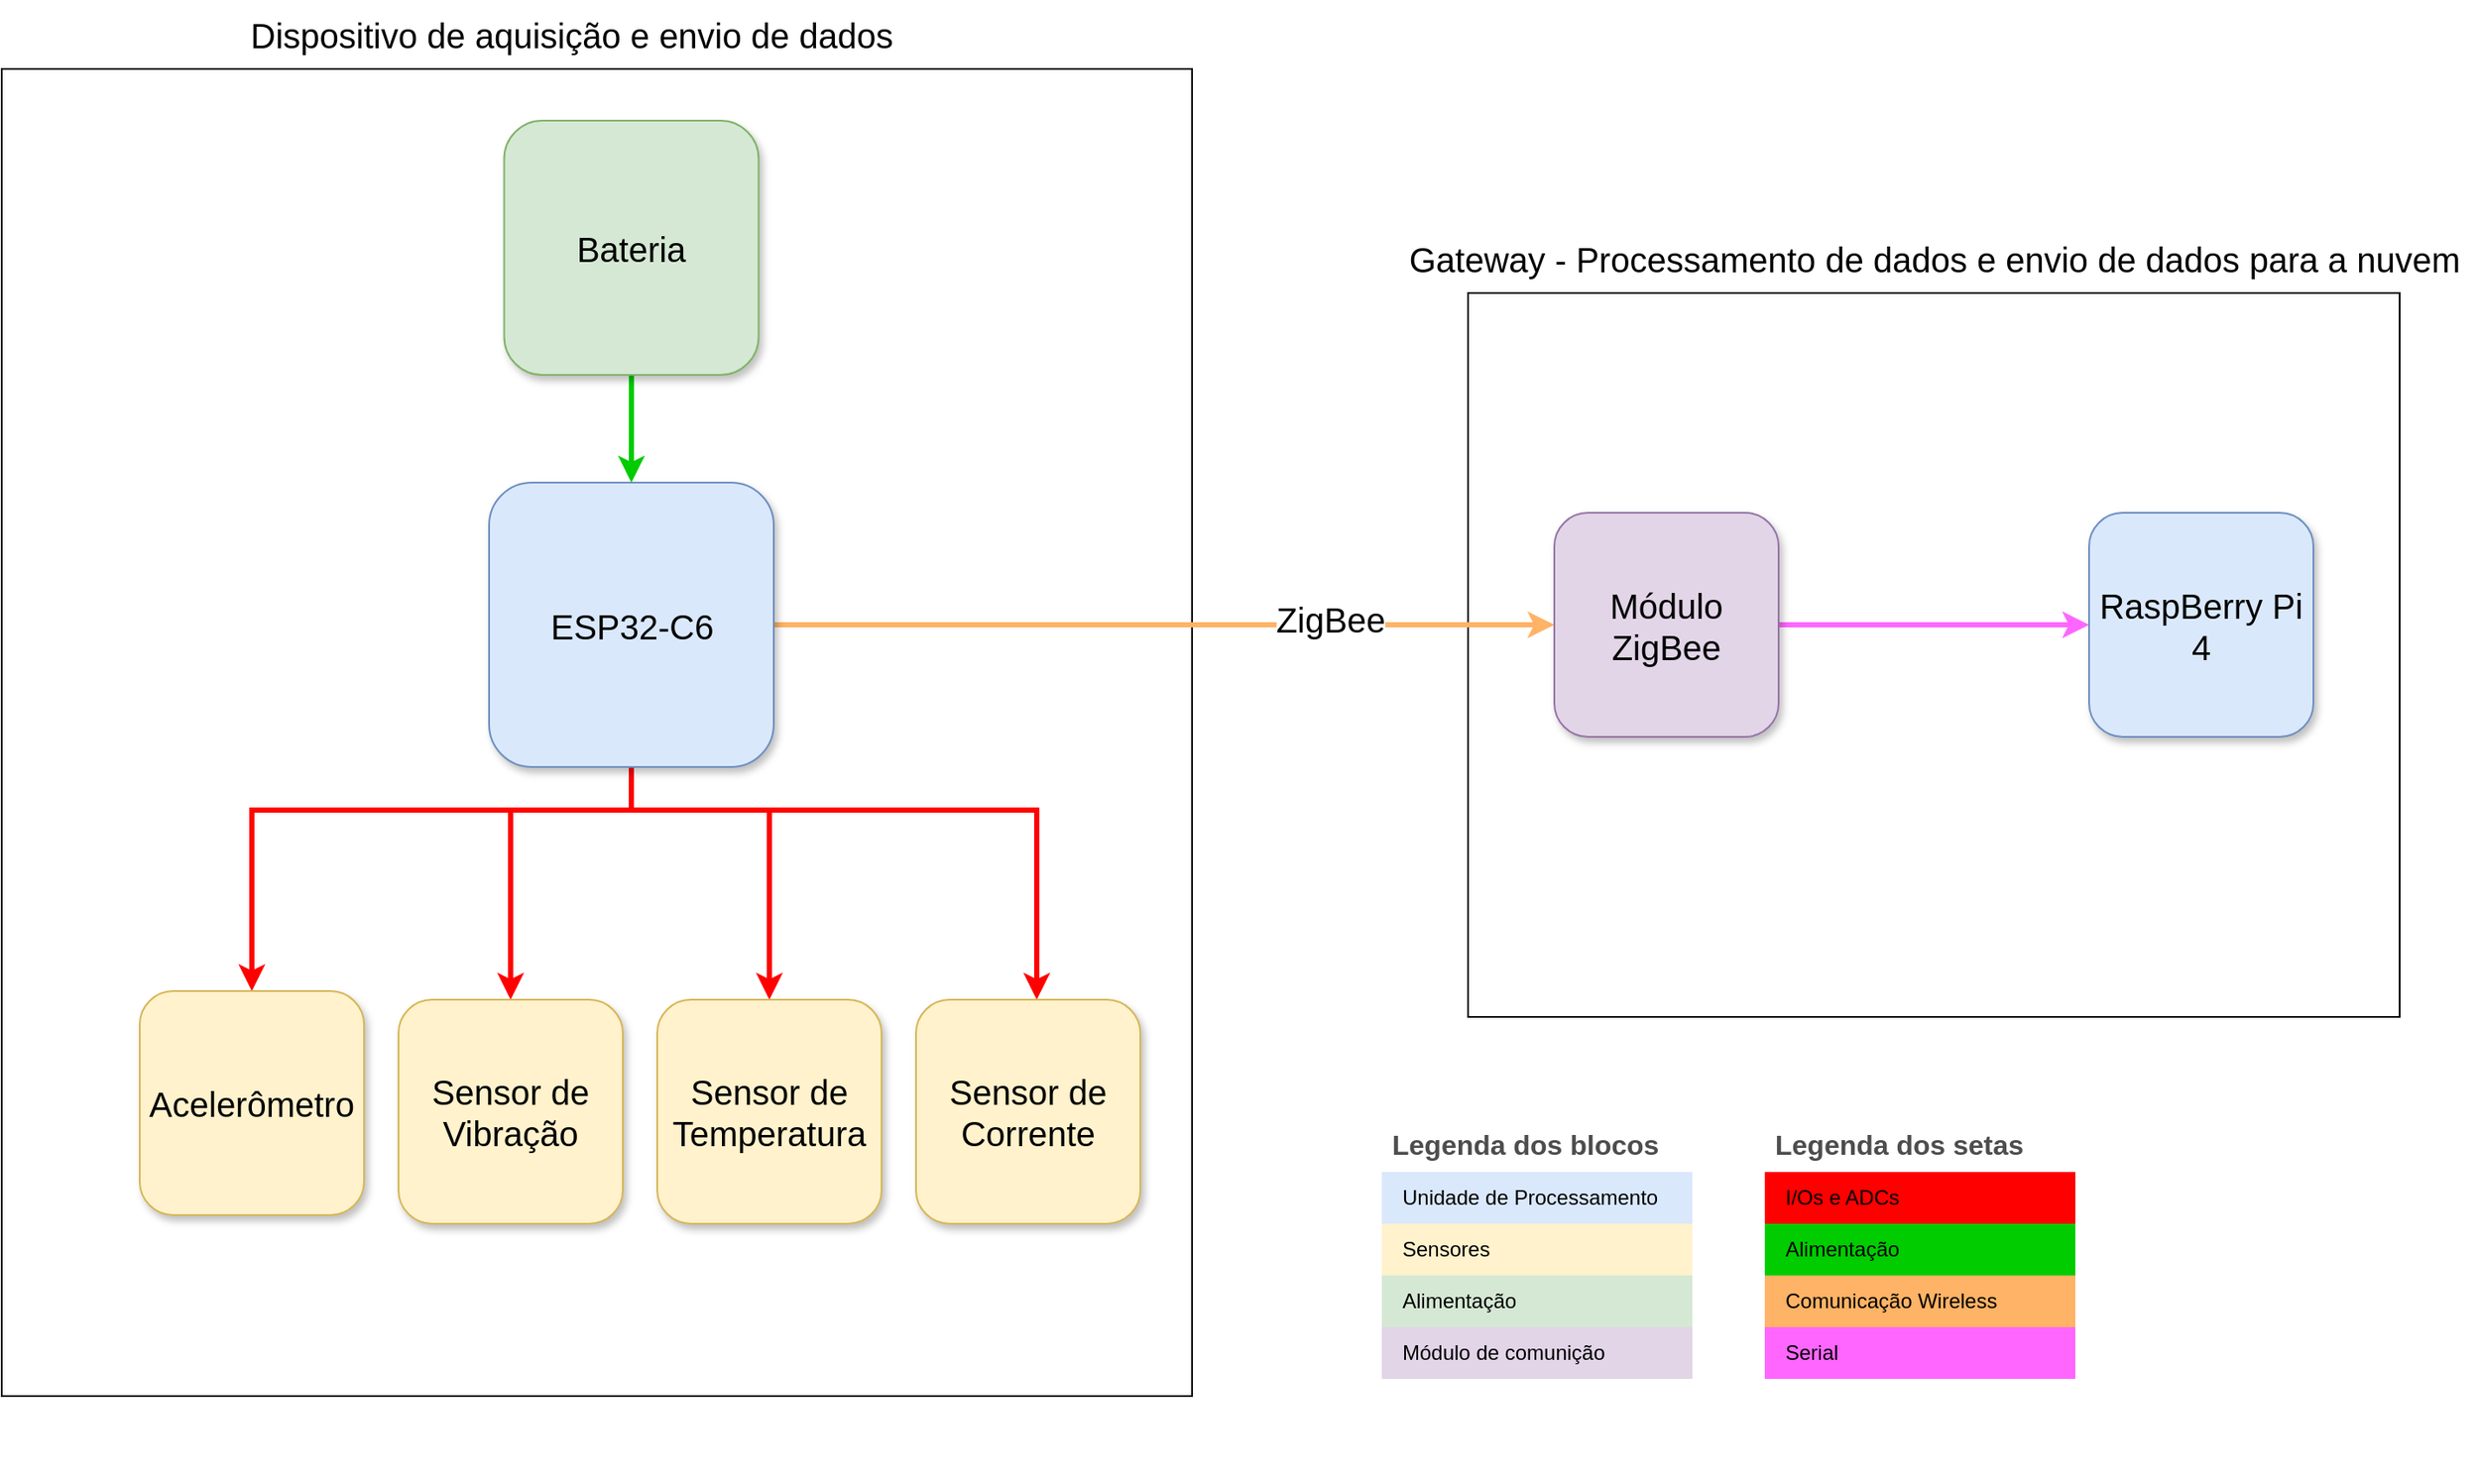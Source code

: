 <mxfile version="24.9.1">
  <diagram name="Página-1" id="m8YN689CG0HlBTjerkQe">
    <mxGraphModel dx="443" dy="451" grid="1" gridSize="10" guides="1" tooltips="1" connect="1" arrows="1" fold="1" page="1" pageScale="1" pageWidth="1654" pageHeight="1169" math="0" shadow="0">
      <root>
        <mxCell id="0" />
        <mxCell id="1" parent="0" />
        <mxCell id="QbODKCUuGm-Ro05Sl4S0-20" value="" style="rounded=0;whiteSpace=wrap;html=1;fillColor=none;" parent="1" vertex="1">
          <mxGeometry x="860" y="180" width="540" height="420" as="geometry" />
        </mxCell>
        <mxCell id="QbODKCUuGm-Ro05Sl4S0-13" value="" style="rounded=0;whiteSpace=wrap;html=1;fillColor=none;" parent="1" vertex="1">
          <mxGeometry x="10" y="50" width="690" height="770" as="geometry" />
        </mxCell>
        <mxCell id="QbODKCUuGm-Ro05Sl4S0-11" style="edgeStyle=orthogonalEdgeStyle;rounded=0;orthogonalLoop=1;jettySize=auto;html=1;entryX=0;entryY=0.5;entryDx=0;entryDy=0;strokeColor=#FFB366;strokeWidth=3;" parent="1" source="QbODKCUuGm-Ro05Sl4S0-1" target="QbODKCUuGm-Ro05Sl4S0-17" edge="1">
          <mxGeometry relative="1" as="geometry">
            <mxPoint x="1100" y="372.5" as="targetPoint" />
          </mxGeometry>
        </mxCell>
        <mxCell id="QbODKCUuGm-Ro05Sl4S0-12" value="&lt;font style=&quot;font-size: 20px;&quot;&gt;ZigBee&lt;/font&gt;" style="edgeLabel;html=1;align=center;verticalAlign=middle;resizable=0;points=[];" parent="QbODKCUuGm-Ro05Sl4S0-11" vertex="1" connectable="0">
          <mxGeometry x="-0.02" y="4" relative="1" as="geometry">
            <mxPoint x="101" as="offset" />
          </mxGeometry>
        </mxCell>
        <mxCell id="QbODKCUuGm-Ro05Sl4S0-16" style="edgeStyle=orthogonalEdgeStyle;rounded=0;orthogonalLoop=1;jettySize=auto;html=1;strokeWidth=3;strokeColor=#FF0000;" parent="1" source="QbODKCUuGm-Ro05Sl4S0-1" target="QbODKCUuGm-Ro05Sl4S0-5" edge="1">
          <mxGeometry relative="1" as="geometry">
            <Array as="points">
              <mxPoint x="375" y="480" />
              <mxPoint x="610" y="480" />
            </Array>
          </mxGeometry>
        </mxCell>
        <mxCell id="0mi3kjGNV3fazmBhyLC1-1" style="edgeStyle=orthogonalEdgeStyle;rounded=0;orthogonalLoop=1;jettySize=auto;html=1;strokeWidth=3;strokeColor=#FF0000;" edge="1" parent="1" source="QbODKCUuGm-Ro05Sl4S0-1" target="QbODKCUuGm-Ro05Sl4S0-4">
          <mxGeometry relative="1" as="geometry">
            <Array as="points">
              <mxPoint x="375" y="480" />
              <mxPoint x="455" y="480" />
            </Array>
          </mxGeometry>
        </mxCell>
        <mxCell id="0mi3kjGNV3fazmBhyLC1-3" style="edgeStyle=orthogonalEdgeStyle;rounded=0;orthogonalLoop=1;jettySize=auto;html=1;strokeWidth=3;strokeColor=#FF0000;" edge="1" parent="1" source="QbODKCUuGm-Ro05Sl4S0-1" target="QbODKCUuGm-Ro05Sl4S0-2">
          <mxGeometry relative="1" as="geometry">
            <Array as="points">
              <mxPoint x="375" y="480" />
              <mxPoint x="305" y="480" />
            </Array>
          </mxGeometry>
        </mxCell>
        <mxCell id="0mi3kjGNV3fazmBhyLC1-5" style="edgeStyle=orthogonalEdgeStyle;rounded=0;orthogonalLoop=1;jettySize=auto;html=1;strokeWidth=3;strokeColor=#FF0000;" edge="1" parent="1" source="QbODKCUuGm-Ro05Sl4S0-1" target="0mi3kjGNV3fazmBhyLC1-4">
          <mxGeometry relative="1" as="geometry">
            <Array as="points">
              <mxPoint x="375" y="480" />
              <mxPoint x="155" y="480" />
            </Array>
          </mxGeometry>
        </mxCell>
        <mxCell id="QbODKCUuGm-Ro05Sl4S0-1" value="&lt;font style=&quot;font-size: 20px;&quot;&gt;ESP32-C6&lt;/font&gt;" style="whiteSpace=wrap;html=1;aspect=fixed;rounded=1;fillColor=#dae8fc;strokeColor=#6c8ebf;shadow=1;" parent="1" vertex="1">
          <mxGeometry x="292.5" y="290" width="165" height="165" as="geometry" />
        </mxCell>
        <mxCell id="QbODKCUuGm-Ro05Sl4S0-2" value="&lt;font style=&quot;font-size: 20px;&quot;&gt;Sensor de Vibração&lt;/font&gt;" style="whiteSpace=wrap;html=1;aspect=fixed;rounded=1;fillColor=#fff2cc;strokeColor=#d6b656;shadow=1;" parent="1" vertex="1">
          <mxGeometry x="240" y="590" width="130" height="130" as="geometry" />
        </mxCell>
        <mxCell id="QbODKCUuGm-Ro05Sl4S0-4" value="&lt;font style=&quot;font-size: 20px;&quot;&gt;Sensor de Temperatura&lt;/font&gt;" style="whiteSpace=wrap;html=1;aspect=fixed;rounded=1;fillColor=#fff2cc;strokeColor=#d6b656;shadow=1;" parent="1" vertex="1">
          <mxGeometry x="390" y="590" width="130" height="130" as="geometry" />
        </mxCell>
        <mxCell id="QbODKCUuGm-Ro05Sl4S0-5" value="&lt;font style=&quot;font-size: 20px;&quot;&gt;Sensor de Corrente&lt;/font&gt;" style="whiteSpace=wrap;html=1;aspect=fixed;rounded=1;fillColor=#fff2cc;strokeColor=#d6b656;shadow=1;" parent="1" vertex="1">
          <mxGeometry x="540" y="590" width="130" height="130" as="geometry" />
        </mxCell>
        <mxCell id="QbODKCUuGm-Ro05Sl4S0-9" value="" style="edgeStyle=orthogonalEdgeStyle;rounded=0;orthogonalLoop=1;jettySize=auto;html=1;strokeWidth=3;strokeColor=#00CC00;" parent="1" source="QbODKCUuGm-Ro05Sl4S0-8" target="QbODKCUuGm-Ro05Sl4S0-1" edge="1">
          <mxGeometry relative="1" as="geometry" />
        </mxCell>
        <mxCell id="QbODKCUuGm-Ro05Sl4S0-8" value="&lt;font style=&quot;font-size: 20px;&quot;&gt;Bateria&lt;/font&gt;" style="whiteSpace=wrap;html=1;aspect=fixed;rounded=1;fillColor=#d5e8d4;strokeColor=#82b366;shadow=1;" parent="1" vertex="1">
          <mxGeometry x="301.25" y="80" width="147.5" height="147.5" as="geometry" />
        </mxCell>
        <mxCell id="QbODKCUuGm-Ro05Sl4S0-15" value="&lt;font style=&quot;font-size: 20px;&quot;&gt;Dispositivo de aquisição e envio de dados&lt;/font&gt;" style="text;html=1;align=center;verticalAlign=middle;resizable=0;points=[];autosize=1;strokeColor=none;fillColor=none;" parent="1" vertex="1">
          <mxGeometry x="140" y="10" width="400" height="40" as="geometry" />
        </mxCell>
        <mxCell id="QbODKCUuGm-Ro05Sl4S0-19" value="" style="edgeStyle=orthogonalEdgeStyle;rounded=0;orthogonalLoop=1;jettySize=auto;html=1;strokeWidth=3;strokeColor=#FF66FF;" parent="1" source="QbODKCUuGm-Ro05Sl4S0-17" target="QbODKCUuGm-Ro05Sl4S0-18" edge="1">
          <mxGeometry relative="1" as="geometry" />
        </mxCell>
        <mxCell id="QbODKCUuGm-Ro05Sl4S0-17" value="&lt;font style=&quot;font-size: 20px;&quot;&gt;Módulo ZigBee&lt;/font&gt;" style="whiteSpace=wrap;html=1;aspect=fixed;rounded=1;fillColor=#e1d5e7;strokeColor=#9673a6;shadow=1;" parent="1" vertex="1">
          <mxGeometry x="910" y="307.5" width="130" height="130" as="geometry" />
        </mxCell>
        <mxCell id="QbODKCUuGm-Ro05Sl4S0-18" value="&lt;font style=&quot;font-size: 20px;&quot;&gt;RaspBerry Pi 4&lt;/font&gt;" style="whiteSpace=wrap;html=1;aspect=fixed;rounded=1;fillColor=#dae8fc;strokeColor=#6c8ebf;shadow=1;" parent="1" vertex="1">
          <mxGeometry x="1220" y="307.5" width="130" height="130" as="geometry" />
        </mxCell>
        <mxCell id="QbODKCUuGm-Ro05Sl4S0-21" value="&lt;font style=&quot;font-size: 20px;&quot;&gt;Gateway - Processamento de dados e envio de dados para a nuvem&lt;/font&gt;" style="text;html=1;align=center;verticalAlign=middle;resizable=0;points=[];autosize=1;strokeColor=none;fillColor=none;" parent="1" vertex="1">
          <mxGeometry x="815" y="140" width="630" height="40" as="geometry" />
        </mxCell>
        <mxCell id="QbODKCUuGm-Ro05Sl4S0-35" value="Legenda dos blocos" style="shape=table;startSize=30;container=1;collapsible=0;childLayout=tableLayout;fontSize=16;align=left;verticalAlign=top;fillColor=none;strokeColor=none;fontColor=#4D4D4D;fontStyle=1;spacingLeft=6;spacing=0;resizable=0;" parent="1" vertex="1">
          <mxGeometry x="810" y="660" width="180" height="210" as="geometry" />
        </mxCell>
        <mxCell id="QbODKCUuGm-Ro05Sl4S0-36" value="" style="shape=tableRow;horizontal=0;startSize=0;swimlaneHead=0;swimlaneBody=0;strokeColor=inherit;top=0;left=0;bottom=0;right=0;collapsible=0;dropTarget=0;fillColor=none;points=[[0,0.5],[1,0.5]];portConstraint=eastwest;fontSize=12;" parent="QbODKCUuGm-Ro05Sl4S0-35" vertex="1">
          <mxGeometry y="30" width="180" height="30" as="geometry" />
        </mxCell>
        <mxCell id="QbODKCUuGm-Ro05Sl4S0-37" value="Unidade de Processamento" style="shape=partialRectangle;html=1;whiteSpace=wrap;connectable=0;strokeColor=#6c8ebf;overflow=hidden;fillColor=#dae8fc;top=0;left=0;bottom=0;right=0;pointerEvents=1;fontSize=12;align=left;spacingLeft=10;spacingRight=4;" parent="QbODKCUuGm-Ro05Sl4S0-36" vertex="1">
          <mxGeometry width="180" height="30" as="geometry">
            <mxRectangle width="180" height="30" as="alternateBounds" />
          </mxGeometry>
        </mxCell>
        <mxCell id="QbODKCUuGm-Ro05Sl4S0-38" value="" style="shape=tableRow;horizontal=0;startSize=0;swimlaneHead=0;swimlaneBody=0;strokeColor=inherit;top=0;left=0;bottom=0;right=0;collapsible=0;dropTarget=0;fillColor=none;points=[[0,0.5],[1,0.5]];portConstraint=eastwest;fontSize=12;" parent="QbODKCUuGm-Ro05Sl4S0-35" vertex="1">
          <mxGeometry y="60" width="180" height="30" as="geometry" />
        </mxCell>
        <mxCell id="QbODKCUuGm-Ro05Sl4S0-39" value="Sensores" style="shape=partialRectangle;html=1;whiteSpace=wrap;connectable=0;strokeColor=#d6b656;overflow=hidden;fillColor=#fff2cc;top=0;left=0;bottom=0;right=0;pointerEvents=1;fontSize=12;align=left;spacingLeft=10;spacingRight=4;" parent="QbODKCUuGm-Ro05Sl4S0-38" vertex="1">
          <mxGeometry width="180" height="30" as="geometry">
            <mxRectangle width="180" height="30" as="alternateBounds" />
          </mxGeometry>
        </mxCell>
        <mxCell id="QbODKCUuGm-Ro05Sl4S0-40" value="" style="shape=tableRow;horizontal=0;startSize=0;swimlaneHead=0;swimlaneBody=0;strokeColor=inherit;top=0;left=0;bottom=0;right=0;collapsible=0;dropTarget=0;fillColor=none;points=[[0,0.5],[1,0.5]];portConstraint=eastwest;fontSize=12;" parent="QbODKCUuGm-Ro05Sl4S0-35" vertex="1">
          <mxGeometry y="90" width="180" height="30" as="geometry" />
        </mxCell>
        <mxCell id="QbODKCUuGm-Ro05Sl4S0-41" value="Alimentação" style="shape=partialRectangle;html=1;whiteSpace=wrap;connectable=0;strokeColor=#82b366;overflow=hidden;fillColor=#d5e8d4;top=0;left=0;bottom=0;right=0;pointerEvents=1;fontSize=12;align=left;spacingLeft=10;spacingRight=4;" parent="QbODKCUuGm-Ro05Sl4S0-40" vertex="1">
          <mxGeometry width="180" height="30" as="geometry">
            <mxRectangle width="180" height="30" as="alternateBounds" />
          </mxGeometry>
        </mxCell>
        <mxCell id="QbODKCUuGm-Ro05Sl4S0-42" value="" style="shape=tableRow;horizontal=0;startSize=0;swimlaneHead=0;swimlaneBody=0;strokeColor=inherit;top=0;left=0;bottom=0;right=0;collapsible=0;dropTarget=0;fillColor=none;points=[[0,0.5],[1,0.5]];portConstraint=eastwest;fontSize=12;" parent="QbODKCUuGm-Ro05Sl4S0-35" vertex="1">
          <mxGeometry y="120" width="180" height="30" as="geometry" />
        </mxCell>
        <mxCell id="QbODKCUuGm-Ro05Sl4S0-43" value="Módulo de comunição" style="shape=partialRectangle;html=1;whiteSpace=wrap;connectable=0;strokeColor=#9673a6;overflow=hidden;fillColor=#e1d5e7;top=0;left=0;bottom=0;right=0;pointerEvents=1;fontSize=12;align=left;spacingLeft=10;spacingRight=4;" parent="QbODKCUuGm-Ro05Sl4S0-42" vertex="1">
          <mxGeometry width="180" height="30" as="geometry">
            <mxRectangle width="180" height="30" as="alternateBounds" />
          </mxGeometry>
        </mxCell>
        <mxCell id="QbODKCUuGm-Ro05Sl4S0-44" value="" style="shape=tableRow;horizontal=0;startSize=0;swimlaneHead=0;swimlaneBody=0;strokeColor=inherit;top=0;left=0;bottom=0;right=0;collapsible=0;dropTarget=0;fillColor=none;points=[[0,0.5],[1,0.5]];portConstraint=eastwest;fontSize=12;" parent="QbODKCUuGm-Ro05Sl4S0-35" vertex="1">
          <mxGeometry y="150" width="180" height="30" as="geometry" />
        </mxCell>
        <mxCell id="QbODKCUuGm-Ro05Sl4S0-45" value="" style="shape=partialRectangle;html=1;whiteSpace=wrap;connectable=0;strokeColor=inherit;overflow=hidden;fillColor=none;top=0;left=0;bottom=0;right=0;pointerEvents=1;fontSize=12;align=left;fontColor=#FFFFFF;gradientColor=none;spacingLeft=10;spacingRight=4;" parent="QbODKCUuGm-Ro05Sl4S0-44" vertex="1">
          <mxGeometry width="180" height="30" as="geometry">
            <mxRectangle width="180" height="30" as="alternateBounds" />
          </mxGeometry>
        </mxCell>
        <mxCell id="QbODKCUuGm-Ro05Sl4S0-46" value="" style="shape=tableRow;horizontal=0;startSize=0;swimlaneHead=0;swimlaneBody=0;strokeColor=inherit;top=0;left=0;bottom=0;right=0;collapsible=0;dropTarget=0;fillColor=none;points=[[0,0.5],[1,0.5]];portConstraint=eastwest;fontSize=12;" parent="QbODKCUuGm-Ro05Sl4S0-35" vertex="1">
          <mxGeometry y="180" width="180" height="30" as="geometry" />
        </mxCell>
        <mxCell id="QbODKCUuGm-Ro05Sl4S0-47" value="External Software System" style="shape=partialRectangle;html=1;whiteSpace=wrap;connectable=0;strokeColor=inherit;overflow=hidden;fillColor=none;top=0;left=0;bottom=0;right=0;pointerEvents=1;fontSize=12;align=left;fontColor=#FFFFFF;gradientColor=none;spacingLeft=10;spacingRight=4;" parent="QbODKCUuGm-Ro05Sl4S0-46" vertex="1">
          <mxGeometry width="180" height="30" as="geometry">
            <mxRectangle width="180" height="30" as="alternateBounds" />
          </mxGeometry>
        </mxCell>
        <mxCell id="QbODKCUuGm-Ro05Sl4S0-49" value="Legenda dos setas" style="shape=table;startSize=30;container=1;collapsible=0;childLayout=tableLayout;fontSize=16;align=left;verticalAlign=top;fillColor=none;strokeColor=none;fontColor=#4D4D4D;fontStyle=1;spacingLeft=6;spacing=0;resizable=0;" parent="1" vertex="1">
          <mxGeometry x="1032" y="660" width="180" height="210" as="geometry" />
        </mxCell>
        <mxCell id="QbODKCUuGm-Ro05Sl4S0-50" value="" style="shape=tableRow;horizontal=0;startSize=0;swimlaneHead=0;swimlaneBody=0;strokeColor=inherit;top=0;left=0;bottom=0;right=0;collapsible=0;dropTarget=0;fillColor=none;points=[[0,0.5],[1,0.5]];portConstraint=eastwest;fontSize=12;" parent="QbODKCUuGm-Ro05Sl4S0-49" vertex="1">
          <mxGeometry y="30" width="180" height="30" as="geometry" />
        </mxCell>
        <mxCell id="QbODKCUuGm-Ro05Sl4S0-51" value="I/Os e ADCs" style="shape=partialRectangle;html=1;whiteSpace=wrap;connectable=0;strokeColor=#6c8ebf;overflow=hidden;fillColor=#FF0000;top=0;left=0;bottom=0;right=0;pointerEvents=1;fontSize=12;align=left;spacingLeft=10;spacingRight=4;" parent="QbODKCUuGm-Ro05Sl4S0-50" vertex="1">
          <mxGeometry width="180" height="30" as="geometry">
            <mxRectangle width="180" height="30" as="alternateBounds" />
          </mxGeometry>
        </mxCell>
        <mxCell id="QbODKCUuGm-Ro05Sl4S0-52" value="" style="shape=tableRow;horizontal=0;startSize=0;swimlaneHead=0;swimlaneBody=0;strokeColor=inherit;top=0;left=0;bottom=0;right=0;collapsible=0;dropTarget=0;fillColor=none;points=[[0,0.5],[1,0.5]];portConstraint=eastwest;fontSize=12;" parent="QbODKCUuGm-Ro05Sl4S0-49" vertex="1">
          <mxGeometry y="60" width="180" height="30" as="geometry" />
        </mxCell>
        <mxCell id="QbODKCUuGm-Ro05Sl4S0-53" value="Alimentação" style="shape=partialRectangle;html=1;whiteSpace=wrap;connectable=0;strokeColor=#d6b656;overflow=hidden;fillColor=#00CC00;top=0;left=0;bottom=0;right=0;pointerEvents=1;fontSize=12;align=left;spacingLeft=10;spacingRight=4;" parent="QbODKCUuGm-Ro05Sl4S0-52" vertex="1">
          <mxGeometry width="180" height="30" as="geometry">
            <mxRectangle width="180" height="30" as="alternateBounds" />
          </mxGeometry>
        </mxCell>
        <mxCell id="QbODKCUuGm-Ro05Sl4S0-54" value="" style="shape=tableRow;horizontal=0;startSize=0;swimlaneHead=0;swimlaneBody=0;strokeColor=inherit;top=0;left=0;bottom=0;right=0;collapsible=0;dropTarget=0;fillColor=none;points=[[0,0.5],[1,0.5]];portConstraint=eastwest;fontSize=12;" parent="QbODKCUuGm-Ro05Sl4S0-49" vertex="1">
          <mxGeometry y="90" width="180" height="30" as="geometry" />
        </mxCell>
        <mxCell id="QbODKCUuGm-Ro05Sl4S0-55" value="Comunicação Wireless" style="shape=partialRectangle;html=1;whiteSpace=wrap;connectable=0;strokeColor=#82b366;overflow=hidden;fillColor=#FFB366;top=0;left=0;bottom=0;right=0;pointerEvents=1;fontSize=12;align=left;spacingLeft=10;spacingRight=4;" parent="QbODKCUuGm-Ro05Sl4S0-54" vertex="1">
          <mxGeometry width="180" height="30" as="geometry">
            <mxRectangle width="180" height="30" as="alternateBounds" />
          </mxGeometry>
        </mxCell>
        <mxCell id="QbODKCUuGm-Ro05Sl4S0-56" value="" style="shape=tableRow;horizontal=0;startSize=0;swimlaneHead=0;swimlaneBody=0;strokeColor=inherit;top=0;left=0;bottom=0;right=0;collapsible=0;dropTarget=0;fillColor=none;points=[[0,0.5],[1,0.5]];portConstraint=eastwest;fontSize=12;" parent="QbODKCUuGm-Ro05Sl4S0-49" vertex="1">
          <mxGeometry y="120" width="180" height="30" as="geometry" />
        </mxCell>
        <mxCell id="QbODKCUuGm-Ro05Sl4S0-57" value="Serial" style="shape=partialRectangle;html=1;whiteSpace=wrap;connectable=0;strokeColor=#9673a6;overflow=hidden;fillColor=#FF66FF;top=0;left=0;bottom=0;right=0;pointerEvents=1;fontSize=12;align=left;spacingLeft=10;spacingRight=4;" parent="QbODKCUuGm-Ro05Sl4S0-56" vertex="1">
          <mxGeometry width="180" height="30" as="geometry">
            <mxRectangle width="180" height="30" as="alternateBounds" />
          </mxGeometry>
        </mxCell>
        <mxCell id="QbODKCUuGm-Ro05Sl4S0-58" value="" style="shape=tableRow;horizontal=0;startSize=0;swimlaneHead=0;swimlaneBody=0;strokeColor=inherit;top=0;left=0;bottom=0;right=0;collapsible=0;dropTarget=0;fillColor=none;points=[[0,0.5],[1,0.5]];portConstraint=eastwest;fontSize=12;" parent="QbODKCUuGm-Ro05Sl4S0-49" vertex="1">
          <mxGeometry y="150" width="180" height="30" as="geometry" />
        </mxCell>
        <mxCell id="QbODKCUuGm-Ro05Sl4S0-59" value="" style="shape=partialRectangle;html=1;whiteSpace=wrap;connectable=0;strokeColor=inherit;overflow=hidden;fillColor=none;top=0;left=0;bottom=0;right=0;pointerEvents=1;fontSize=12;align=left;fontColor=#FFFFFF;gradientColor=none;spacingLeft=10;spacingRight=4;" parent="QbODKCUuGm-Ro05Sl4S0-58" vertex="1">
          <mxGeometry width="180" height="30" as="geometry">
            <mxRectangle width="180" height="30" as="alternateBounds" />
          </mxGeometry>
        </mxCell>
        <mxCell id="QbODKCUuGm-Ro05Sl4S0-60" value="" style="shape=tableRow;horizontal=0;startSize=0;swimlaneHead=0;swimlaneBody=0;strokeColor=inherit;top=0;left=0;bottom=0;right=0;collapsible=0;dropTarget=0;fillColor=none;points=[[0,0.5],[1,0.5]];portConstraint=eastwest;fontSize=12;" parent="QbODKCUuGm-Ro05Sl4S0-49" vertex="1">
          <mxGeometry y="180" width="180" height="30" as="geometry" />
        </mxCell>
        <mxCell id="QbODKCUuGm-Ro05Sl4S0-61" value="External Software System" style="shape=partialRectangle;html=1;whiteSpace=wrap;connectable=0;strokeColor=inherit;overflow=hidden;fillColor=none;top=0;left=0;bottom=0;right=0;pointerEvents=1;fontSize=12;align=left;fontColor=#FFFFFF;gradientColor=none;spacingLeft=10;spacingRight=4;" parent="QbODKCUuGm-Ro05Sl4S0-60" vertex="1">
          <mxGeometry width="180" height="30" as="geometry">
            <mxRectangle width="180" height="30" as="alternateBounds" />
          </mxGeometry>
        </mxCell>
        <mxCell id="0mi3kjGNV3fazmBhyLC1-4" value="&lt;font style=&quot;font-size: 20px;&quot;&gt;Acelerômetro&lt;/font&gt;" style="whiteSpace=wrap;html=1;aspect=fixed;rounded=1;fillColor=#fff2cc;strokeColor=#d6b656;shadow=1;" vertex="1" parent="1">
          <mxGeometry x="90" y="585" width="130" height="130" as="geometry" />
        </mxCell>
      </root>
    </mxGraphModel>
  </diagram>
</mxfile>
